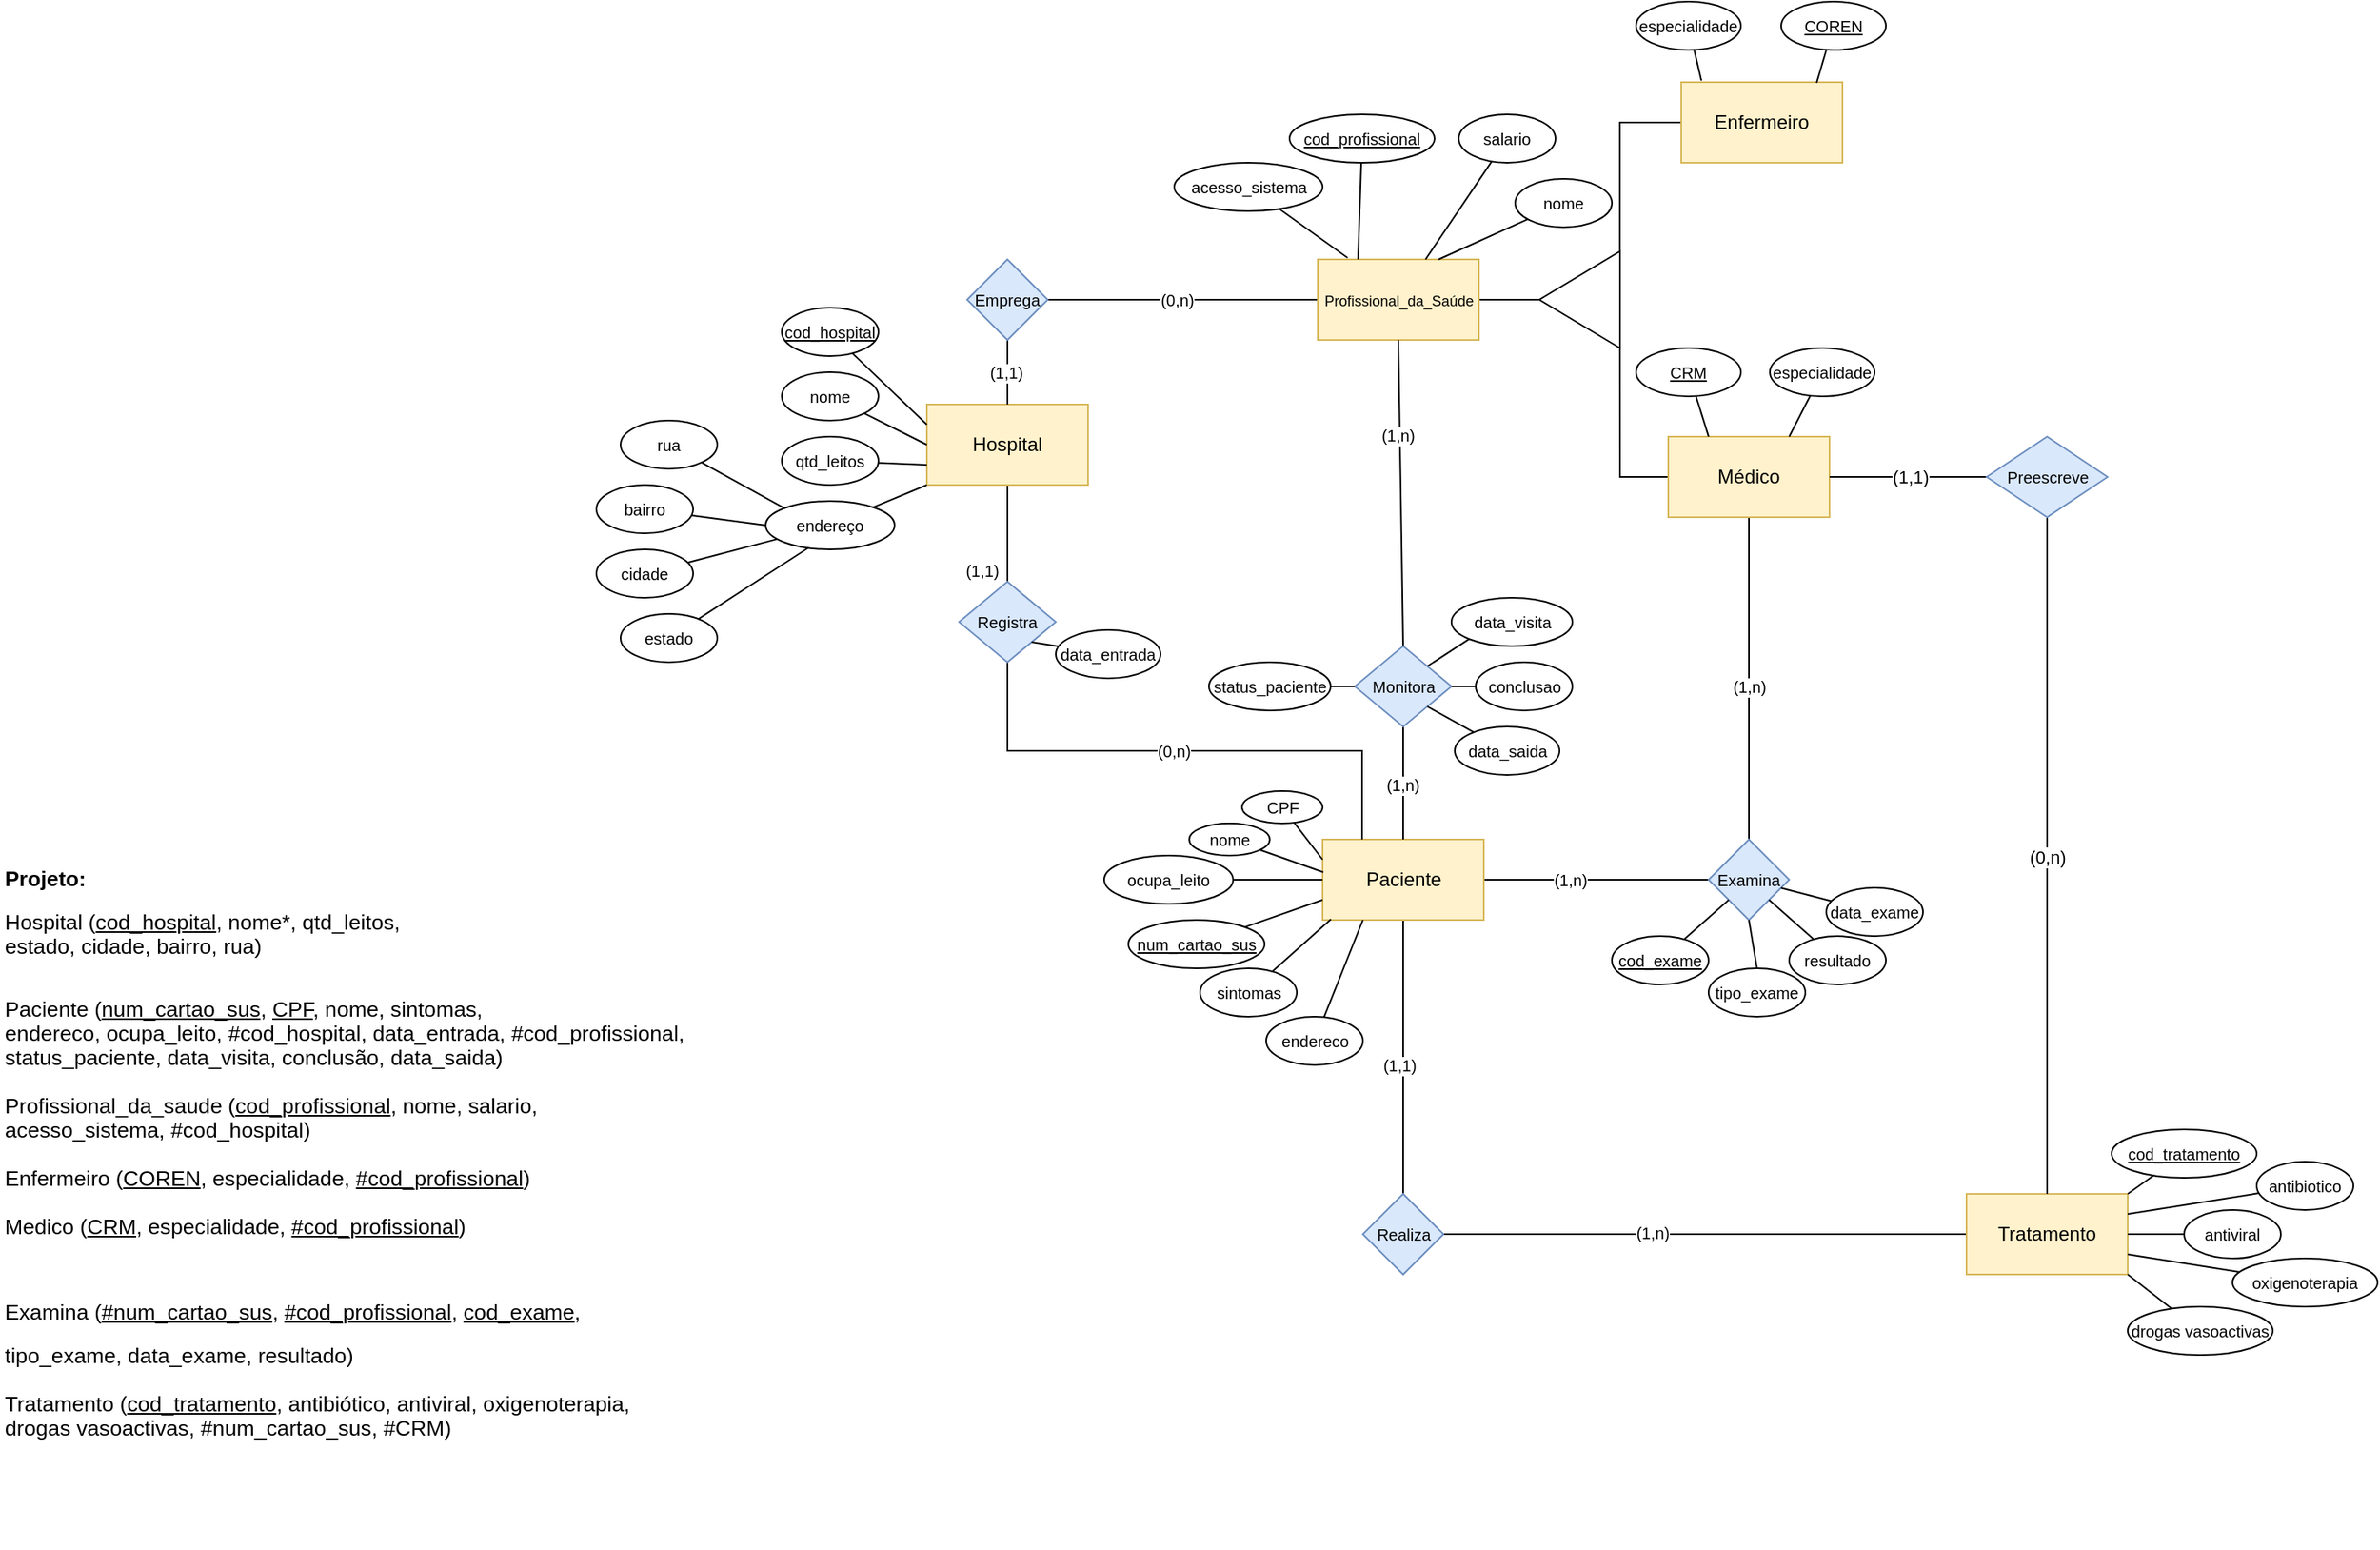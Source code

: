 <mxfile version="16.6.4" type="github">
  <diagram id="DPIqhVDyf0il2X2MRdax" name="Page-1">
    <mxGraphModel dx="2933" dy="1022" grid="1" gridSize="10" guides="1" tooltips="1" connect="1" arrows="1" fold="1" page="1" pageScale="1" pageWidth="850" pageHeight="1100" math="0" shadow="0">
      <root>
        <mxCell id="0" />
        <mxCell id="1" parent="0" />
        <mxCell id="e67eIa8he8277cA4eaDI-134" style="edgeStyle=orthogonalEdgeStyle;rounded=0;orthogonalLoop=1;jettySize=auto;html=1;entryX=0.5;entryY=0;entryDx=0;entryDy=0;fontSize=10;endArrow=none;endFill=0;" parent="1" source="e67eIa8he8277cA4eaDI-136" target="e67eIa8he8277cA4eaDI-237" edge="1">
          <mxGeometry relative="1" as="geometry">
            <Array as="points">
              <mxPoint x="675" y="315" />
            </Array>
            <mxPoint x="645" y="315" as="targetPoint" />
          </mxGeometry>
        </mxCell>
        <mxCell id="e67eIa8he8277cA4eaDI-135" value="(1,1)" style="edgeLabel;html=1;align=center;verticalAlign=middle;resizable=0;points=[];fontSize=10;" parent="e67eIa8he8277cA4eaDI-134" vertex="1" connectable="0">
          <mxGeometry x="0.768" y="1" relative="1" as="geometry">
            <mxPoint x="-17" as="offset" />
          </mxGeometry>
        </mxCell>
        <mxCell id="e67eIa8he8277cA4eaDI-136" value="Hospital" style="rounded=0;whiteSpace=wrap;html=1;fillColor=#fff2cc;strokeColor=#d6b656;" parent="1" vertex="1">
          <mxGeometry x="625" y="290" width="100" height="50" as="geometry" />
        </mxCell>
        <mxCell id="e67eIa8he8277cA4eaDI-137" style="rounded=0;orthogonalLoop=1;jettySize=auto;html=1;entryX=0;entryY=0.5;entryDx=0;entryDy=0;fontSize=10;endArrow=none;endFill=0;" parent="1" source="e67eIa8he8277cA4eaDI-138" target="e67eIa8he8277cA4eaDI-136" edge="1">
          <mxGeometry relative="1" as="geometry" />
        </mxCell>
        <mxCell id="e67eIa8he8277cA4eaDI-138" value="&lt;font style=&quot;font-size: 10px;&quot;&gt;nome&lt;/font&gt;" style="ellipse;whiteSpace=wrap;html=1;fontSize=10;" parent="1" vertex="1">
          <mxGeometry x="535" y="270" width="60" height="30" as="geometry" />
        </mxCell>
        <mxCell id="e67eIa8he8277cA4eaDI-139" style="edgeStyle=none;rounded=0;orthogonalLoop=1;jettySize=auto;html=1;entryX=0;entryY=0.25;entryDx=0;entryDy=0;fontSize=10;endArrow=none;endFill=0;" parent="1" source="e67eIa8he8277cA4eaDI-140" target="e67eIa8he8277cA4eaDI-136" edge="1">
          <mxGeometry relative="1" as="geometry" />
        </mxCell>
        <mxCell id="e67eIa8he8277cA4eaDI-140" value="&lt;u style=&quot;font-size: 10px;&quot;&gt;&lt;font style=&quot;font-size: 10px;&quot;&gt;cod_hospital&lt;/font&gt;&lt;/u&gt;" style="ellipse;whiteSpace=wrap;html=1;fontSize=10;" parent="1" vertex="1">
          <mxGeometry x="535" y="230" width="60" height="30" as="geometry" />
        </mxCell>
        <mxCell id="e67eIa8he8277cA4eaDI-151" style="edgeStyle=none;rounded=0;orthogonalLoop=1;jettySize=auto;html=1;entryX=0;entryY=0.75;entryDx=0;entryDy=0;fontSize=10;endArrow=none;endFill=0;" parent="1" source="e67eIa8he8277cA4eaDI-152" target="e67eIa8he8277cA4eaDI-136" edge="1">
          <mxGeometry relative="1" as="geometry" />
        </mxCell>
        <mxCell id="e67eIa8he8277cA4eaDI-152" value="&lt;font style=&quot;font-size: 10px;&quot;&gt;qtd_leitos&lt;/font&gt;" style="ellipse;whiteSpace=wrap;html=1;fontSize=10;" parent="1" vertex="1">
          <mxGeometry x="535" y="310" width="60" height="30" as="geometry" />
        </mxCell>
        <mxCell id="e67eIa8he8277cA4eaDI-156" style="edgeStyle=none;rounded=0;orthogonalLoop=1;jettySize=auto;html=1;entryX=0;entryY=0.5;entryDx=0;entryDy=0;fontSize=10;endArrow=none;endFill=0;exitX=1;exitY=0.5;exitDx=0;exitDy=0;" parent="1" source="e67eIa8he8277cA4eaDI-160" target="e67eIa8he8277cA4eaDI-207" edge="1">
          <mxGeometry relative="1" as="geometry">
            <mxPoint x="1015.5" y="585" as="sourcePoint" />
          </mxGeometry>
        </mxCell>
        <mxCell id="e67eIa8he8277cA4eaDI-157" value="(1,n)" style="edgeLabel;html=1;align=center;verticalAlign=middle;resizable=0;points=[];fontSize=10;" parent="e67eIa8he8277cA4eaDI-156" vertex="1" connectable="0">
          <mxGeometry x="-0.525" y="2" relative="1" as="geometry">
            <mxPoint x="20" y="2" as="offset" />
          </mxGeometry>
        </mxCell>
        <mxCell id="e67eIa8he8277cA4eaDI-158" style="edgeStyle=none;rounded=0;orthogonalLoop=1;jettySize=auto;html=1;entryX=0.5;entryY=0;entryDx=0;entryDy=0;fontSize=10;endArrow=none;endFill=0;" parent="1" source="e67eIa8he8277cA4eaDI-160" target="e67eIa8he8277cA4eaDI-216" edge="1">
          <mxGeometry relative="1" as="geometry" />
        </mxCell>
        <mxCell id="e67eIa8he8277cA4eaDI-159" value="(1,1)" style="edgeLabel;html=1;align=center;verticalAlign=middle;resizable=0;points=[];fontSize=10;" parent="e67eIa8he8277cA4eaDI-158" vertex="1" connectable="0">
          <mxGeometry x="-0.456" relative="1" as="geometry">
            <mxPoint x="-3" y="44" as="offset" />
          </mxGeometry>
        </mxCell>
        <mxCell id="e67eIa8he8277cA4eaDI-160" value="Paciente" style="rounded=0;whiteSpace=wrap;html=1;fillColor=#fff2cc;strokeColor=#d6b656;" parent="1" vertex="1">
          <mxGeometry x="870.5" y="560" width="100" height="50" as="geometry" />
        </mxCell>
        <mxCell id="e67eIa8he8277cA4eaDI-161" style="edgeStyle=none;rounded=0;orthogonalLoop=1;jettySize=auto;html=1;fontSize=10;endArrow=none;endFill=0;entryX=0;entryY=0.25;entryDx=0;entryDy=0;" parent="1" source="e67eIa8he8277cA4eaDI-162" target="e67eIa8he8277cA4eaDI-160" edge="1">
          <mxGeometry relative="1" as="geometry">
            <mxPoint x="830" y="595" as="targetPoint" />
          </mxGeometry>
        </mxCell>
        <mxCell id="e67eIa8he8277cA4eaDI-162" value="&lt;font style=&quot;font-size: 10px&quot;&gt;CPF&lt;/font&gt;" style="ellipse;whiteSpace=wrap;html=1;" parent="1" vertex="1">
          <mxGeometry x="820.5" y="530" width="50" height="20" as="geometry" />
        </mxCell>
        <mxCell id="e67eIa8he8277cA4eaDI-163" style="edgeStyle=none;rounded=0;orthogonalLoop=1;jettySize=auto;html=1;entryX=0;entryY=0.75;entryDx=0;entryDy=0;fontSize=10;endArrow=none;endFill=0;" parent="1" source="e67eIa8he8277cA4eaDI-164" target="e67eIa8he8277cA4eaDI-160" edge="1">
          <mxGeometry relative="1" as="geometry">
            <mxPoint x="875.2" y="621" as="targetPoint" />
          </mxGeometry>
        </mxCell>
        <mxCell id="e67eIa8he8277cA4eaDI-164" value="&lt;span style=&quot;font-size: 10px&quot;&gt;&lt;u&gt;num_cartao_sus&lt;/u&gt;&lt;/span&gt;" style="ellipse;whiteSpace=wrap;html=1;" parent="1" vertex="1">
          <mxGeometry x="750" y="610" width="84.5" height="30" as="geometry" />
        </mxCell>
        <mxCell id="e67eIa8he8277cA4eaDI-167" style="edgeStyle=none;rounded=0;orthogonalLoop=1;jettySize=auto;html=1;entryX=0.052;entryY=0.991;entryDx=0;entryDy=0;fontSize=10;endArrow=none;endFill=0;entryPerimeter=0;" parent="1" source="e67eIa8he8277cA4eaDI-168" target="e67eIa8he8277cA4eaDI-160" edge="1">
          <mxGeometry relative="1" as="geometry">
            <mxPoint x="875.0" y="630.0" as="targetPoint" />
          </mxGeometry>
        </mxCell>
        <mxCell id="e67eIa8he8277cA4eaDI-168" value="&lt;font style=&quot;font-size: 10px&quot;&gt;sintomas&lt;/font&gt;" style="ellipse;whiteSpace=wrap;html=1;" parent="1" vertex="1">
          <mxGeometry x="794.5" y="640" width="60" height="30" as="geometry" />
        </mxCell>
        <mxCell id="e67eIa8he8277cA4eaDI-169" value="" style="endArrow=none;html=1;rounded=0;fontSize=10;exitX=0.5;exitY=0;exitDx=0;exitDy=0;entryX=0.5;entryY=1;entryDx=0;entryDy=0;" parent="1" source="e67eIa8he8277cA4eaDI-136" target="e67eIa8he8277cA4eaDI-173" edge="1">
          <mxGeometry width="50" height="50" relative="1" as="geometry">
            <mxPoint x="635" y="320" as="sourcePoint" />
            <mxPoint x="545" y="260" as="targetPoint" />
          </mxGeometry>
        </mxCell>
        <mxCell id="e67eIa8he8277cA4eaDI-170" value="(1,1)" style="edgeLabel;html=1;align=center;verticalAlign=middle;resizable=0;points=[];fontSize=10;" parent="e67eIa8he8277cA4eaDI-169" vertex="1" connectable="0">
          <mxGeometry x="-0.407" relative="1" as="geometry">
            <mxPoint x="-1" y="-8" as="offset" />
          </mxGeometry>
        </mxCell>
        <mxCell id="e67eIa8he8277cA4eaDI-171" style="edgeStyle=none;rounded=0;orthogonalLoop=1;jettySize=auto;html=1;entryX=0;entryY=0.5;entryDx=0;entryDy=0;fontSize=10;endArrow=none;endFill=0;" parent="1" source="e67eIa8he8277cA4eaDI-173" target="e67eIa8he8277cA4eaDI-177" edge="1">
          <mxGeometry relative="1" as="geometry" />
        </mxCell>
        <mxCell id="e67eIa8he8277cA4eaDI-172" value="(0,n)" style="edgeLabel;html=1;align=center;verticalAlign=middle;resizable=0;points=[];fontSize=10;" parent="e67eIa8he8277cA4eaDI-171" vertex="1" connectable="0">
          <mxGeometry x="-0.71" y="-1" relative="1" as="geometry">
            <mxPoint x="55" y="-1" as="offset" />
          </mxGeometry>
        </mxCell>
        <mxCell id="e67eIa8he8277cA4eaDI-173" value="Emprega" style="rhombus;whiteSpace=wrap;html=1;fontSize=10;fillColor=#dae8fc;strokeColor=#6c8ebf;" parent="1" vertex="1">
          <mxGeometry x="650" y="200" width="50" height="50" as="geometry" />
        </mxCell>
        <mxCell id="e67eIa8he8277cA4eaDI-174" style="edgeStyle=none;rounded=0;orthogonalLoop=1;jettySize=auto;html=1;fontSize=10;endArrow=none;endFill=0;entryX=0.25;entryY=1;entryDx=0;entryDy=0;" parent="1" source="e67eIa8he8277cA4eaDI-175" target="e67eIa8he8277cA4eaDI-160" edge="1">
          <mxGeometry relative="1" as="geometry">
            <mxPoint x="890.0" y="630.5" as="targetPoint" />
          </mxGeometry>
        </mxCell>
        <mxCell id="e67eIa8he8277cA4eaDI-175" value="&lt;font style=&quot;font-size: 10px;&quot;&gt;endereco&lt;/font&gt;" style="ellipse;whiteSpace=wrap;html=1;fontSize=10;" parent="1" vertex="1">
          <mxGeometry x="835.5" y="670" width="60" height="30" as="geometry" />
        </mxCell>
        <mxCell id="NWJl9YIsChpOu8ITYaEX-7" style="edgeStyle=orthogonalEdgeStyle;rounded=0;orthogonalLoop=1;jettySize=auto;html=1;entryX=1;entryY=0.5;entryDx=0;entryDy=0;endArrow=none;endFill=0;" edge="1" parent="1" source="e67eIa8he8277cA4eaDI-177" target="e67eIa8he8277cA4eaDI-184">
          <mxGeometry relative="1" as="geometry" />
        </mxCell>
        <mxCell id="e67eIa8he8277cA4eaDI-177" value="&lt;font style=&quot;font-size: 9px&quot;&gt;Profissional_da_Saúde&lt;/font&gt;" style="rounded=0;whiteSpace=wrap;html=1;fillColor=#fff2cc;strokeColor=#d6b656;" parent="1" vertex="1">
          <mxGeometry x="867.5" y="200" width="100" height="50" as="geometry" />
        </mxCell>
        <mxCell id="e67eIa8he8277cA4eaDI-178" style="edgeStyle=none;rounded=0;orthogonalLoop=1;jettySize=auto;html=1;fontSize=10;endArrow=none;endFill=0;" parent="1" source="e67eIa8he8277cA4eaDI-179" target="e67eIa8he8277cA4eaDI-177" edge="1">
          <mxGeometry relative="1" as="geometry" />
        </mxCell>
        <mxCell id="e67eIa8he8277cA4eaDI-179" value="&lt;font style=&quot;font-size: 10px&quot;&gt;salario&lt;/font&gt;" style="ellipse;whiteSpace=wrap;html=1;" parent="1" vertex="1">
          <mxGeometry x="955" y="110" width="60" height="30" as="geometry" />
        </mxCell>
        <mxCell id="e67eIa8he8277cA4eaDI-180" style="edgeStyle=none;rounded=0;orthogonalLoop=1;jettySize=auto;html=1;entryX=0.25;entryY=0;entryDx=0;entryDy=0;fontSize=10;endArrow=none;endFill=0;" parent="1" source="e67eIa8he8277cA4eaDI-181" target="e67eIa8he8277cA4eaDI-177" edge="1">
          <mxGeometry relative="1" as="geometry" />
        </mxCell>
        <mxCell id="e67eIa8he8277cA4eaDI-181" value="&lt;u&gt;&lt;font style=&quot;font-size: 10px&quot;&gt;cod_profissional&lt;/font&gt;&lt;/u&gt;" style="ellipse;whiteSpace=wrap;html=1;" parent="1" vertex="1">
          <mxGeometry x="850" y="110" width="90" height="30" as="geometry" />
        </mxCell>
        <mxCell id="e67eIa8he8277cA4eaDI-182" style="edgeStyle=none;rounded=0;orthogonalLoop=1;jettySize=auto;html=1;entryX=0.75;entryY=0;entryDx=0;entryDy=0;fontSize=10;endArrow=none;endFill=0;" parent="1" source="e67eIa8he8277cA4eaDI-183" target="e67eIa8he8277cA4eaDI-177" edge="1">
          <mxGeometry relative="1" as="geometry" />
        </mxCell>
        <mxCell id="e67eIa8he8277cA4eaDI-183" value="&lt;font style=&quot;font-size: 10px&quot;&gt;nome&lt;/font&gt;" style="ellipse;whiteSpace=wrap;html=1;" parent="1" vertex="1">
          <mxGeometry x="990" y="150" width="60" height="30" as="geometry" />
        </mxCell>
        <mxCell id="e67eIa8he8277cA4eaDI-184" value="" style="triangle;whiteSpace=wrap;html=1;fontSize=10;rotation=-180;" parent="1" vertex="1">
          <mxGeometry x="1005" y="195" width="50" height="60" as="geometry" />
        </mxCell>
        <mxCell id="e67eIa8he8277cA4eaDI-186" style="edgeStyle=none;rounded=0;orthogonalLoop=1;jettySize=auto;html=1;entryX=0.5;entryY=0;entryDx=0;entryDy=0;fontSize=10;endArrow=none;endFill=0;exitX=0.5;exitY=1;exitDx=0;exitDy=0;" parent="1" source="e67eIa8he8277cA4eaDI-177" target="e67eIa8he8277cA4eaDI-197" edge="1">
          <mxGeometry relative="1" as="geometry">
            <mxPoint x="785" y="290" as="sourcePoint" />
            <Array as="points" />
          </mxGeometry>
        </mxCell>
        <mxCell id="e67eIa8he8277cA4eaDI-187" value="(1,n)" style="edgeLabel;html=1;align=center;verticalAlign=middle;resizable=0;points=[];fontSize=10;" parent="e67eIa8he8277cA4eaDI-186" vertex="1" connectable="0">
          <mxGeometry x="-0.426" y="-1" relative="1" as="geometry">
            <mxPoint x="-1" y="4" as="offset" />
          </mxGeometry>
        </mxCell>
        <mxCell id="NWJl9YIsChpOu8ITYaEX-6" style="edgeStyle=orthogonalEdgeStyle;rounded=0;orthogonalLoop=1;jettySize=auto;html=1;entryX=0.002;entryY=0.985;entryDx=0;entryDy=0;entryPerimeter=0;endArrow=none;endFill=0;" edge="1" parent="1" source="e67eIa8he8277cA4eaDI-188" target="e67eIa8he8277cA4eaDI-184">
          <mxGeometry relative="1" as="geometry" />
        </mxCell>
        <mxCell id="e67eIa8he8277cA4eaDI-188" value="Enfermeiro" style="rounded=0;whiteSpace=wrap;html=1;fillColor=#fff2cc;strokeColor=#d6b656;" parent="1" vertex="1">
          <mxGeometry x="1093" y="90" width="100" height="50" as="geometry" />
        </mxCell>
        <mxCell id="e67eIa8he8277cA4eaDI-192" style="edgeStyle=orthogonalEdgeStyle;rounded=0;orthogonalLoop=1;jettySize=auto;html=1;entryX=0.5;entryY=0;entryDx=0;entryDy=0;fontSize=10;endArrow=none;endFill=0;exitX=0.5;exitY=1;exitDx=0;exitDy=0;" parent="1" source="e67eIa8he8277cA4eaDI-194" target="e67eIa8he8277cA4eaDI-207" edge="1">
          <mxGeometry relative="1" as="geometry">
            <Array as="points">
              <mxPoint x="1135" y="560" />
            </Array>
            <mxPoint x="1070.5" y="450" as="targetPoint" />
          </mxGeometry>
        </mxCell>
        <mxCell id="e67eIa8he8277cA4eaDI-193" value="(1,n)" style="edgeLabel;html=1;align=center;verticalAlign=middle;resizable=0;points=[];fontSize=10;" parent="e67eIa8he8277cA4eaDI-192" vertex="1" connectable="0">
          <mxGeometry x="-0.596" relative="1" as="geometry">
            <mxPoint y="64" as="offset" />
          </mxGeometry>
        </mxCell>
        <mxCell id="NWJl9YIsChpOu8ITYaEX-8" style="edgeStyle=orthogonalEdgeStyle;rounded=0;orthogonalLoop=1;jettySize=auto;html=1;endArrow=none;endFill=0;entryX=0.001;entryY=0.005;entryDx=0;entryDy=0;entryPerimeter=0;" edge="1" parent="1" source="e67eIa8he8277cA4eaDI-194" target="e67eIa8he8277cA4eaDI-184">
          <mxGeometry relative="1" as="geometry">
            <mxPoint x="1055" y="260" as="targetPoint" />
          </mxGeometry>
        </mxCell>
        <mxCell id="e67eIa8he8277cA4eaDI-194" value="Médico" style="rounded=0;whiteSpace=wrap;html=1;fillColor=#fff2cc;strokeColor=#d6b656;" parent="1" vertex="1">
          <mxGeometry x="1085" y="310" width="100" height="50" as="geometry" />
        </mxCell>
        <mxCell id="e67eIa8he8277cA4eaDI-195" style="edgeStyle=none;rounded=0;orthogonalLoop=1;jettySize=auto;html=1;entryX=0.5;entryY=0;entryDx=0;entryDy=0;fontSize=10;endArrow=none;endFill=0;" parent="1" source="e67eIa8he8277cA4eaDI-197" target="e67eIa8he8277cA4eaDI-160" edge="1">
          <mxGeometry relative="1" as="geometry" />
        </mxCell>
        <mxCell id="e67eIa8he8277cA4eaDI-196" value="(1,n)" style="edgeLabel;html=1;align=center;verticalAlign=middle;resizable=0;points=[];fontSize=10;" parent="e67eIa8he8277cA4eaDI-195" vertex="1" connectable="0">
          <mxGeometry x="0.4" y="-2" relative="1" as="geometry">
            <mxPoint x="1" y="-13" as="offset" />
          </mxGeometry>
        </mxCell>
        <mxCell id="e67eIa8he8277cA4eaDI-197" value="Monitora" style="rhombus;whiteSpace=wrap;html=1;fontSize=10;fillColor=#dae8fc;strokeColor=#6c8ebf;" parent="1" vertex="1">
          <mxGeometry x="890.5" y="440" width="60" height="50" as="geometry" />
        </mxCell>
        <mxCell id="e67eIa8he8277cA4eaDI-198" style="edgeStyle=none;rounded=0;orthogonalLoop=1;jettySize=auto;html=1;entryX=0.84;entryY=0.007;entryDx=0;entryDy=0;fontSize=10;endArrow=none;endFill=0;entryPerimeter=0;" parent="1" source="e67eIa8he8277cA4eaDI-199" target="e67eIa8he8277cA4eaDI-188" edge="1">
          <mxGeometry relative="1" as="geometry">
            <mxPoint x="886.75" y="352.5" as="targetPoint" />
          </mxGeometry>
        </mxCell>
        <mxCell id="e67eIa8he8277cA4eaDI-199" value="&lt;font style=&quot;font-size: 10px;&quot;&gt;&lt;u style=&quot;font-size: 10px;&quot;&gt;COREN&lt;/u&gt;&lt;/font&gt;" style="ellipse;whiteSpace=wrap;html=1;fontSize=10;" parent="1" vertex="1">
          <mxGeometry x="1155" y="40" width="65" height="30" as="geometry" />
        </mxCell>
        <mxCell id="e67eIa8he8277cA4eaDI-200" style="edgeStyle=none;rounded=0;orthogonalLoop=1;jettySize=auto;html=1;entryX=0.125;entryY=-0.02;entryDx=0;entryDy=0;fontSize=10;endArrow=none;endFill=0;entryPerimeter=0;" parent="1" source="e67eIa8he8277cA4eaDI-201" target="e67eIa8he8277cA4eaDI-188" edge="1">
          <mxGeometry relative="1" as="geometry">
            <mxPoint x="886.75" y="365" as="targetPoint" />
          </mxGeometry>
        </mxCell>
        <mxCell id="e67eIa8he8277cA4eaDI-201" value="&lt;span style=&quot;font-size: 10px;&quot;&gt;especialidade&lt;/span&gt;" style="ellipse;whiteSpace=wrap;html=1;fontSize=10;" parent="1" vertex="1">
          <mxGeometry x="1065" y="40" width="65" height="30" as="geometry" />
        </mxCell>
        <mxCell id="e67eIa8he8277cA4eaDI-202" style="edgeStyle=none;rounded=0;orthogonalLoop=1;jettySize=auto;html=1;entryX=0.25;entryY=0;entryDx=0;entryDy=0;fontSize=10;endArrow=none;endFill=0;" parent="1" source="e67eIa8he8277cA4eaDI-203" target="e67eIa8he8277cA4eaDI-194" edge="1">
          <mxGeometry relative="1" as="geometry" />
        </mxCell>
        <mxCell id="e67eIa8he8277cA4eaDI-203" value="&lt;font style=&quot;font-size: 10px&quot;&gt;&lt;u&gt;CRM&lt;/u&gt;&lt;/font&gt;" style="ellipse;whiteSpace=wrap;html=1;" parent="1" vertex="1">
          <mxGeometry x="1065" y="255" width="65" height="30" as="geometry" />
        </mxCell>
        <mxCell id="e67eIa8he8277cA4eaDI-204" style="edgeStyle=none;rounded=0;orthogonalLoop=1;jettySize=auto;html=1;entryX=0.75;entryY=0;entryDx=0;entryDy=0;fontSize=10;endArrow=none;endFill=0;" parent="1" source="e67eIa8he8277cA4eaDI-205" target="e67eIa8he8277cA4eaDI-194" edge="1">
          <mxGeometry relative="1" as="geometry" />
        </mxCell>
        <mxCell id="e67eIa8he8277cA4eaDI-205" value="&lt;span style=&quot;font-size: 10px&quot;&gt;especialidade&lt;/span&gt;" style="ellipse;whiteSpace=wrap;html=1;" parent="1" vertex="1">
          <mxGeometry x="1148" y="255" width="65" height="30" as="geometry" />
        </mxCell>
        <mxCell id="e67eIa8he8277cA4eaDI-207" value="&lt;font style=&quot;font-size: 10px&quot;&gt;Examina&lt;/font&gt;" style="rhombus;whiteSpace=wrap;html=1;fontSize=10;fillColor=#dae8fc;strokeColor=#6c8ebf;" parent="1" vertex="1">
          <mxGeometry x="1110" y="560" width="50" height="50" as="geometry" />
        </mxCell>
        <mxCell id="e67eIa8he8277cA4eaDI-208" style="edgeStyle=none;rounded=0;orthogonalLoop=1;jettySize=auto;html=1;entryX=0.5;entryY=1;entryDx=0;entryDy=0;fontSize=10;endArrow=none;endFill=0;exitX=0.5;exitY=0;exitDx=0;exitDy=0;" parent="1" source="e67eIa8he8277cA4eaDI-209" target="e67eIa8he8277cA4eaDI-207" edge="1">
          <mxGeometry relative="1" as="geometry">
            <mxPoint x="1238" y="650" as="sourcePoint" />
            <mxPoint x="1238" y="610" as="targetPoint" />
          </mxGeometry>
        </mxCell>
        <mxCell id="e67eIa8he8277cA4eaDI-209" value="&lt;font style=&quot;font-size: 10px&quot;&gt;tipo_exame&lt;/font&gt;" style="ellipse;whiteSpace=wrap;html=1;" parent="1" vertex="1">
          <mxGeometry x="1110" y="640" width="60" height="30" as="geometry" />
        </mxCell>
        <mxCell id="e67eIa8he8277cA4eaDI-210" style="edgeStyle=none;rounded=0;orthogonalLoop=1;jettySize=auto;html=1;entryX=0;entryY=1;entryDx=0;entryDy=0;fontSize=10;endArrow=none;endFill=0;" parent="1" source="e67eIa8he8277cA4eaDI-211" target="e67eIa8he8277cA4eaDI-207" edge="1">
          <mxGeometry relative="1" as="geometry">
            <mxPoint x="1213" y="610" as="targetPoint" />
          </mxGeometry>
        </mxCell>
        <mxCell id="e67eIa8he8277cA4eaDI-211" value="&lt;u&gt;&lt;font style=&quot;font-size: 10px&quot;&gt;cod_exame&lt;/font&gt;&lt;/u&gt;" style="ellipse;whiteSpace=wrap;html=1;" parent="1" vertex="1">
          <mxGeometry x="1050" y="620" width="60" height="30" as="geometry" />
        </mxCell>
        <mxCell id="e67eIa8he8277cA4eaDI-212" style="edgeStyle=none;rounded=0;orthogonalLoop=1;jettySize=auto;html=1;entryX=1;entryY=1;entryDx=0;entryDy=0;fontSize=10;endArrow=none;endFill=0;" parent="1" source="e67eIa8he8277cA4eaDI-213" target="e67eIa8he8277cA4eaDI-207" edge="1">
          <mxGeometry relative="1" as="geometry">
            <mxPoint x="1238" y="610" as="targetPoint" />
          </mxGeometry>
        </mxCell>
        <mxCell id="e67eIa8he8277cA4eaDI-213" value="&lt;font style=&quot;font-size: 10px&quot;&gt;resultado&lt;/font&gt;" style="ellipse;whiteSpace=wrap;html=1;" parent="1" vertex="1">
          <mxGeometry x="1160" y="620" width="60" height="30" as="geometry" />
        </mxCell>
        <mxCell id="e67eIa8he8277cA4eaDI-214" style="edgeStyle=none;rounded=0;orthogonalLoop=1;jettySize=auto;html=1;entryX=0;entryY=0.5;entryDx=0;entryDy=0;fontSize=10;endArrow=none;endFill=0;" parent="1" source="e67eIa8he8277cA4eaDI-216" target="e67eIa8he8277cA4eaDI-217" edge="1">
          <mxGeometry relative="1" as="geometry" />
        </mxCell>
        <mxCell id="e67eIa8he8277cA4eaDI-215" value="(1,n)" style="edgeLabel;html=1;align=center;verticalAlign=middle;resizable=0;points=[];fontSize=10;" parent="e67eIa8he8277cA4eaDI-214" vertex="1" connectable="0">
          <mxGeometry x="-0.534" y="1" relative="1" as="geometry">
            <mxPoint x="54" as="offset" />
          </mxGeometry>
        </mxCell>
        <mxCell id="e67eIa8he8277cA4eaDI-216" value="Realiza" style="rhombus;whiteSpace=wrap;html=1;fontSize=10;fillColor=#dae8fc;strokeColor=#6c8ebf;" parent="1" vertex="1">
          <mxGeometry x="895.5" y="780" width="50" height="50" as="geometry" />
        </mxCell>
        <mxCell id="e67eIa8he8277cA4eaDI-217" value="Tratamento" style="rounded=0;whiteSpace=wrap;html=1;fillColor=#fff2cc;strokeColor=#d6b656;" parent="1" vertex="1">
          <mxGeometry x="1270" y="780" width="100" height="50" as="geometry" />
        </mxCell>
        <mxCell id="e67eIa8he8277cA4eaDI-218" style="edgeStyle=none;rounded=0;orthogonalLoop=1;jettySize=auto;html=1;entryX=1;entryY=0.25;entryDx=0;entryDy=0;fontSize=10;endArrow=none;endFill=0;" parent="1" source="e67eIa8he8277cA4eaDI-219" target="e67eIa8he8277cA4eaDI-217" edge="1">
          <mxGeometry relative="1" as="geometry" />
        </mxCell>
        <mxCell id="e67eIa8he8277cA4eaDI-219" value="&lt;font style=&quot;font-size: 10px&quot;&gt;antibiotico&lt;/font&gt;" style="ellipse;whiteSpace=wrap;html=1;" parent="1" vertex="1">
          <mxGeometry x="1450" y="760" width="60" height="30" as="geometry" />
        </mxCell>
        <mxCell id="e67eIa8he8277cA4eaDI-220" style="edgeStyle=none;rounded=0;orthogonalLoop=1;jettySize=auto;html=1;entryX=1;entryY=0;entryDx=0;entryDy=0;fontSize=10;endArrow=none;endFill=0;" parent="1" source="e67eIa8he8277cA4eaDI-221" target="e67eIa8he8277cA4eaDI-217" edge="1">
          <mxGeometry relative="1" as="geometry" />
        </mxCell>
        <mxCell id="e67eIa8he8277cA4eaDI-221" value="&lt;u&gt;&lt;font style=&quot;font-size: 10px&quot;&gt;cod_tratamento&lt;/font&gt;&lt;/u&gt;" style="ellipse;whiteSpace=wrap;html=1;" parent="1" vertex="1">
          <mxGeometry x="1360" y="740" width="90" height="30" as="geometry" />
        </mxCell>
        <mxCell id="e67eIa8he8277cA4eaDI-222" style="edgeStyle=none;rounded=0;orthogonalLoop=1;jettySize=auto;html=1;entryX=1;entryY=0.5;entryDx=0;entryDy=0;fontSize=10;endArrow=none;endFill=0;" parent="1" source="e67eIa8he8277cA4eaDI-223" target="e67eIa8he8277cA4eaDI-217" edge="1">
          <mxGeometry relative="1" as="geometry" />
        </mxCell>
        <mxCell id="e67eIa8he8277cA4eaDI-223" value="&lt;font style=&quot;font-size: 10px&quot;&gt;antiviral&lt;/font&gt;" style="ellipse;whiteSpace=wrap;html=1;" parent="1" vertex="1">
          <mxGeometry x="1405" y="790" width="60" height="30" as="geometry" />
        </mxCell>
        <mxCell id="e67eIa8he8277cA4eaDI-224" style="edgeStyle=none;rounded=0;orthogonalLoop=1;jettySize=auto;html=1;entryX=1;entryY=1;entryDx=0;entryDy=0;fontSize=10;endArrow=none;endFill=0;" parent="1" source="e67eIa8he8277cA4eaDI-225" target="e67eIa8he8277cA4eaDI-217" edge="1">
          <mxGeometry relative="1" as="geometry" />
        </mxCell>
        <mxCell id="e67eIa8he8277cA4eaDI-225" value="&lt;font style=&quot;font-size: 10px&quot;&gt;drogas vasoactivas&lt;/font&gt;" style="ellipse;whiteSpace=wrap;html=1;" parent="1" vertex="1">
          <mxGeometry x="1370" y="850" width="90" height="30" as="geometry" />
        </mxCell>
        <mxCell id="e67eIa8he8277cA4eaDI-226" style="edgeStyle=none;rounded=0;orthogonalLoop=1;jettySize=auto;html=1;entryX=1;entryY=0.75;entryDx=0;entryDy=0;fontSize=10;endArrow=none;endFill=0;" parent="1" source="e67eIa8he8277cA4eaDI-227" target="e67eIa8he8277cA4eaDI-217" edge="1">
          <mxGeometry relative="1" as="geometry" />
        </mxCell>
        <mxCell id="e67eIa8he8277cA4eaDI-227" value="&lt;font style=&quot;font-size: 10px&quot;&gt;oxigenoterapia&lt;/font&gt;" style="ellipse;whiteSpace=wrap;html=1;" parent="1" vertex="1">
          <mxGeometry x="1435" y="820" width="90" height="30" as="geometry" />
        </mxCell>
        <mxCell id="e67eIa8he8277cA4eaDI-228" style="rounded=0;orthogonalLoop=1;jettySize=auto;html=1;fontSize=10;endArrow=none;endFill=0;" parent="1" source="e67eIa8he8277cA4eaDI-229" target="e67eIa8he8277cA4eaDI-207" edge="1">
          <mxGeometry relative="1" as="geometry">
            <mxPoint x="1263" y="610" as="targetPoint" />
          </mxGeometry>
        </mxCell>
        <mxCell id="e67eIa8he8277cA4eaDI-229" value="&lt;font style=&quot;font-size: 10px&quot;&gt;data_exame&lt;/font&gt;" style="ellipse;whiteSpace=wrap;html=1;" parent="1" vertex="1">
          <mxGeometry x="1183" y="590" width="60" height="30" as="geometry" />
        </mxCell>
        <mxCell id="e67eIa8he8277cA4eaDI-236" style="edgeStyle=orthogonalEdgeStyle;rounded=0;orthogonalLoop=1;jettySize=auto;html=1;entryX=0.25;entryY=0;entryDx=0;entryDy=0;fontSize=10;endArrow=none;endFill=0;exitX=0.5;exitY=1;exitDx=0;exitDy=0;" parent="1" source="e67eIa8he8277cA4eaDI-237" target="e67eIa8he8277cA4eaDI-160" edge="1">
          <mxGeometry relative="1" as="geometry">
            <Array as="points">
              <mxPoint x="675" y="505" />
              <mxPoint x="895" y="505" />
              <mxPoint x="895" y="560" />
            </Array>
          </mxGeometry>
        </mxCell>
        <mxCell id="e67eIa8he8277cA4eaDI-237" value="Registra" style="rhombus;whiteSpace=wrap;html=1;fontSize=10;fillColor=#dae8fc;strokeColor=#6c8ebf;" parent="1" vertex="1">
          <mxGeometry x="645" y="400" width="60" height="50" as="geometry" />
        </mxCell>
        <mxCell id="NWJl9YIsChpOu8ITYaEX-14" style="rounded=0;orthogonalLoop=1;jettySize=auto;html=1;entryX=1;entryY=1;entryDx=0;entryDy=0;endArrow=none;endFill=0;" edge="1" parent="1" source="e67eIa8he8277cA4eaDI-241" target="e67eIa8he8277cA4eaDI-237">
          <mxGeometry relative="1" as="geometry" />
        </mxCell>
        <mxCell id="e67eIa8he8277cA4eaDI-241" value="&lt;span style=&quot;font-size: 10px&quot;&gt;data_entrada&lt;/span&gt;" style="ellipse;whiteSpace=wrap;html=1;fontSize=10;" parent="1" vertex="1">
          <mxGeometry x="705" y="430" width="65" height="30" as="geometry" />
        </mxCell>
        <mxCell id="e67eIa8he8277cA4eaDI-242" style="edgeStyle=none;rounded=0;orthogonalLoop=1;jettySize=auto;html=1;fontSize=10;endArrow=none;endFill=0;" parent="1" source="e67eIa8he8277cA4eaDI-243" target="e67eIa8he8277cA4eaDI-197" edge="1">
          <mxGeometry relative="1" as="geometry" />
        </mxCell>
        <mxCell id="e67eIa8he8277cA4eaDI-243" value="&lt;span style=&quot;font-size: 10px&quot;&gt;status_paciente&lt;/span&gt;" style="ellipse;whiteSpace=wrap;html=1;fontSize=10;" parent="1" vertex="1">
          <mxGeometry x="800" y="450" width="75.5" height="30" as="geometry" />
        </mxCell>
        <mxCell id="e67eIa8he8277cA4eaDI-244" style="edgeStyle=none;rounded=0;orthogonalLoop=1;jettySize=auto;html=1;fontSize=10;endArrow=none;endFill=0;entryX=1;entryY=0;entryDx=0;entryDy=0;exitX=0;exitY=1;exitDx=0;exitDy=0;" parent="1" source="e67eIa8he8277cA4eaDI-261" target="e67eIa8he8277cA4eaDI-197" edge="1">
          <mxGeometry relative="1" as="geometry">
            <mxPoint x="955" y="465" as="targetPoint" />
            <mxPoint x="990.0" y="465" as="sourcePoint" />
          </mxGeometry>
        </mxCell>
        <mxCell id="e67eIa8he8277cA4eaDI-245" style="edgeStyle=none;rounded=0;orthogonalLoop=1;jettySize=auto;html=1;entryX=1;entryY=0.5;entryDx=0;entryDy=0;fontSize=10;endArrow=none;endFill=0;" parent="1" source="e67eIa8he8277cA4eaDI-246" target="e67eIa8he8277cA4eaDI-197" edge="1">
          <mxGeometry relative="1" as="geometry">
            <mxPoint x="945.5" y="477.5" as="targetPoint" />
          </mxGeometry>
        </mxCell>
        <mxCell id="e67eIa8he8277cA4eaDI-246" value="&lt;span style=&quot;font-size: 10px&quot;&gt;conclusao&lt;/span&gt;" style="ellipse;whiteSpace=wrap;html=1;" parent="1" vertex="1">
          <mxGeometry x="965.5" y="450" width="60" height="30" as="geometry" />
        </mxCell>
        <mxCell id="e67eIa8he8277cA4eaDI-247" style="edgeStyle=none;rounded=0;orthogonalLoop=1;jettySize=auto;html=1;entryX=0.185;entryY=-0.02;entryDx=0;entryDy=0;fontSize=10;endArrow=none;endFill=0;entryPerimeter=0;" parent="1" source="e67eIa8he8277cA4eaDI-248" target="e67eIa8he8277cA4eaDI-177" edge="1">
          <mxGeometry relative="1" as="geometry" />
        </mxCell>
        <mxCell id="e67eIa8he8277cA4eaDI-248" value="&lt;span style=&quot;font-size: 10px&quot;&gt;acesso_sistema&lt;/span&gt;" style="ellipse;whiteSpace=wrap;html=1;" parent="1" vertex="1">
          <mxGeometry x="778.5" y="140" width="92" height="30" as="geometry" />
        </mxCell>
        <mxCell id="e67eIa8he8277cA4eaDI-249" style="edgeStyle=none;rounded=0;orthogonalLoop=1;jettySize=auto;html=1;exitX=0.5;exitY=0;exitDx=0;exitDy=0;entryX=0.417;entryY=0.011;entryDx=0;entryDy=0;entryPerimeter=0;fontSize=10;endArrow=none;endFill=0;" parent="1" edge="1">
          <mxGeometry relative="1" as="geometry">
            <mxPoint x="1023" y="430" as="sourcePoint" />
            <mxPoint x="1016.775" y="430.33" as="targetPoint" />
          </mxGeometry>
        </mxCell>
        <mxCell id="e67eIa8he8277cA4eaDI-250" style="edgeStyle=orthogonalEdgeStyle;rounded=0;orthogonalLoop=1;jettySize=auto;html=1;entryX=0.5;entryY=0;entryDx=0;entryDy=0;fontSize=10;endArrow=none;endFill=0;startArrow=none;" parent="1" target="e67eIa8he8277cA4eaDI-217" edge="1" source="e67eIa8he8277cA4eaDI-263">
          <mxGeometry relative="1" as="geometry">
            <Array as="points" />
            <mxPoint x="1420.5" y="85.0" as="sourcePoint" />
          </mxGeometry>
        </mxCell>
        <mxCell id="NWJl9YIsChpOu8ITYaEX-11" value="(0,n)" style="edgeLabel;html=1;align=center;verticalAlign=middle;resizable=0;points=[];" vertex="1" connectable="0" parent="e67eIa8he8277cA4eaDI-250">
          <mxGeometry x="-0.75" relative="1" as="geometry">
            <mxPoint y="158" as="offset" />
          </mxGeometry>
        </mxCell>
        <mxCell id="e67eIa8he8277cA4eaDI-252" style="rounded=0;orthogonalLoop=1;jettySize=auto;html=1;entryX=0.005;entryY=0.407;entryDx=0;entryDy=0;endArrow=none;endFill=0;entryPerimeter=0;" parent="1" source="e67eIa8he8277cA4eaDI-253" target="e67eIa8he8277cA4eaDI-160" edge="1">
          <mxGeometry relative="1" as="geometry" />
        </mxCell>
        <mxCell id="e67eIa8he8277cA4eaDI-253" value="&lt;font style=&quot;font-size: 10px&quot;&gt;nome&lt;/font&gt;" style="ellipse;whiteSpace=wrap;html=1;" parent="1" vertex="1">
          <mxGeometry x="787.75" y="550" width="50" height="20" as="geometry" />
        </mxCell>
        <mxCell id="e67eIa8he8277cA4eaDI-259" value="(0,n)" style="edgeLabel;html=1;align=center;verticalAlign=middle;resizable=0;points=[];fontSize=10;" parent="1" vertex="1" connectable="0">
          <mxGeometry x="837.75" y="529" as="geometry">
            <mxPoint x="-60" y="-24" as="offset" />
          </mxGeometry>
        </mxCell>
        <mxCell id="e67eIa8he8277cA4eaDI-261" value="&lt;font style=&quot;font-size: 10px&quot;&gt;data_visita&lt;/font&gt;" style="ellipse;whiteSpace=wrap;html=1;" parent="1" vertex="1">
          <mxGeometry x="950.5" y="410" width="75" height="30" as="geometry" />
        </mxCell>
        <mxCell id="NWJl9YIsChpOu8ITYaEX-17" style="edgeStyle=none;rounded=0;orthogonalLoop=1;jettySize=auto;html=1;fontSize=10;endArrow=none;endFill=0;" edge="1" parent="1" source="e67eIa8he8277cA4eaDI-262">
          <mxGeometry relative="1" as="geometry">
            <mxPoint x="625" y="340" as="targetPoint" />
          </mxGeometry>
        </mxCell>
        <mxCell id="e67eIa8he8277cA4eaDI-262" value="&lt;font style=&quot;font-size: 10px&quot;&gt;endereço&lt;/font&gt;" style="ellipse;whiteSpace=wrap;html=1;fontSize=10;" parent="1" vertex="1">
          <mxGeometry x="525" y="350" width="80" height="30" as="geometry" />
        </mxCell>
        <mxCell id="e67eIa8he8277cA4eaDI-264" value="&lt;p class=&quot;MsoNormal&quot; style=&quot;margin-bottom: 0in ; line-height: 13.5pt&quot;&gt;&lt;b&gt;&lt;span lang=&quot;PT-BR&quot; style=&quot;font-size: 10pt ; font-family: &amp;#34;arial&amp;#34; , sans-serif&quot;&gt;Projeto:&lt;/span&gt;&lt;/b&gt;&lt;span lang=&quot;PT-BR&quot; style=&quot;font-size: 7pt ; font-family: &amp;#34;helvetica&amp;#34; , sans-serif&quot;&gt;&lt;/span&gt;&lt;/p&gt;&lt;p class=&quot;MsoNormal&quot; style=&quot;margin-bottom: 0in ; line-height: normal&quot;&gt;&lt;span lang=&quot;PT-BR&quot; style=&quot;font-size: 10pt ; font-family: &amp;#34;arial&amp;#34; , sans-serif&quot;&gt;Hospital&amp;nbsp;(&lt;u&gt;cod_hospital&lt;/u&gt;, nome*, qtd_leitos,&lt;br&gt;estado, cidade, bairro, rua)&lt;/span&gt;&lt;/p&gt;&lt;p class=&quot;MsoNormal&quot; style=&quot;margin-bottom: 0in ; line-height: normal&quot;&gt;&lt;span lang=&quot;PT-BR&quot; style=&quot;font-size: 10pt ; font-family: &amp;#34;arial&amp;#34; , sans-serif&quot;&gt;&lt;br&gt;Paciente&amp;nbsp;(&lt;u&gt;num_cartao_sus&lt;/u&gt;,&amp;nbsp;&lt;u&gt;CPF&lt;/u&gt;, nome, sintomas,&lt;br&gt;endereco, ocupa_leito, #cod_hospital, data_entrada, #cod_profissional,&lt;br&gt;status_paciente, data_visita, conclusão, data_saida)&lt;br&gt;&lt;br&gt;Profissional_da_saude&amp;nbsp;(&lt;u&gt;cod_profissional&lt;/u&gt;, nome, salario,&lt;br&gt;acesso_sistema, #cod_hospital)&lt;br&gt;&lt;br&gt;Enfermeiro&amp;nbsp;(&lt;u&gt;COREN&lt;/u&gt;, especialidade,&amp;nbsp;&lt;u&gt;#cod_profissional&lt;/u&gt;)&lt;br&gt;&lt;br&gt;Medico&amp;nbsp;(&lt;u&gt;CRM&lt;/u&gt;, especialidade,&amp;nbsp;&lt;u&gt;#cod_profissional&lt;/u&gt;)&lt;/span&gt;&lt;/p&gt;&lt;p class=&quot;MsoNormal&quot; style=&quot;margin-bottom: 0in ; line-height: 200%&quot;&gt;&lt;span style=&quot;font-family: &amp;#34;arial&amp;#34; , sans-serif ; font-size: 10pt&quot;&gt;&lt;br&gt;&lt;/span&gt;&lt;/p&gt;&lt;p class=&quot;MsoNormal&quot; style=&quot;margin-bottom: 0in ; line-height: 200%&quot;&gt;&lt;span style=&quot;font-family: &amp;#34;arial&amp;#34; , sans-serif ; font-size: 10pt&quot;&gt;Examina&amp;nbsp;&lt;/span&gt;&lt;span style=&quot;font-family: &amp;#34;arial&amp;#34; , sans-serif ; font-size: 10pt&quot;&gt;(&lt;/span&gt;&lt;u style=&quot;font-family: &amp;#34;arial&amp;#34; , sans-serif ; font-size: 10pt&quot;&gt;#num_cartao_sus&lt;/u&gt;&lt;span style=&quot;font-family: &amp;#34;arial&amp;#34; , sans-serif ; font-size: 10pt&quot;&gt;, &lt;/span&gt;&lt;u style=&quot;font-family: &amp;#34;arial&amp;#34; , sans-serif ; font-size: 10pt&quot;&gt;#cod_profissional&lt;/u&gt;&lt;span style=&quot;font-family: &amp;#34;arial&amp;#34; , sans-serif ; font-size: 10pt&quot;&gt;, &lt;/span&gt;&lt;u style=&quot;font-family: &amp;#34;arial&amp;#34; , sans-serif ; font-size: 10pt&quot;&gt;cod_exame&lt;/u&gt;&lt;span style=&quot;font-family: &amp;#34;arial&amp;#34; , sans-serif ; font-size: 10pt&quot;&gt;,&lt;/span&gt;&lt;br&gt;&lt;/p&gt;&lt;p class=&quot;MsoNormal&quot; style=&quot;margin-bottom: 0in ; line-height: normal&quot;&gt;&lt;span lang=&quot;PT-BR&quot; style=&quot;font-size: 10pt ; font-family: &amp;#34;arial&amp;#34; , sans-serif&quot;&gt;tipo_exame, data_exame, resultado) &lt;br&gt;&lt;br&gt;Tratamento&amp;nbsp;(&lt;u&gt;cod_tratamento&lt;/u&gt;, antibiótico, antiviral, oxigenoterapia,&lt;br&gt;drogas vasoactivas, #num_cartao_sus, #CRM)&lt;br&gt;&lt;br&gt;&lt;br&gt;&lt;br&gt;&lt;/span&gt;&lt;span lang=&quot;PT-BR&quot; style=&quot;font-size: 12.0pt ; font-family: &amp;#34;times new roman&amp;#34; , serif&quot;&gt;&lt;/span&gt;&lt;/p&gt;" style="text;whiteSpace=wrap;html=1;fontSize=9;" parent="1" vertex="1">
          <mxGeometry x="50.5" y="560" width="429.5" height="440" as="geometry" />
        </mxCell>
        <mxCell id="NWJl9YIsChpOu8ITYaEX-3" style="edgeStyle=orthogonalEdgeStyle;rounded=0;orthogonalLoop=1;jettySize=auto;html=1;exitX=0.5;exitY=1;exitDx=0;exitDy=0;" edge="1" parent="1" source="e67eIa8he8277cA4eaDI-248" target="e67eIa8he8277cA4eaDI-248">
          <mxGeometry relative="1" as="geometry" />
        </mxCell>
        <mxCell id="NWJl9YIsChpOu8ITYaEX-12" style="edgeStyle=orthogonalEdgeStyle;rounded=0;orthogonalLoop=1;jettySize=auto;html=1;entryX=1;entryY=0.5;entryDx=0;entryDy=0;endArrow=none;endFill=0;" edge="1" parent="1" source="e67eIa8he8277cA4eaDI-263" target="e67eIa8he8277cA4eaDI-194">
          <mxGeometry relative="1" as="geometry" />
        </mxCell>
        <mxCell id="NWJl9YIsChpOu8ITYaEX-13" value="(1,1)" style="edgeLabel;html=1;align=center;verticalAlign=middle;resizable=0;points=[];" vertex="1" connectable="0" parent="NWJl9YIsChpOu8ITYaEX-12">
          <mxGeometry x="0.241" y="-2" relative="1" as="geometry">
            <mxPoint x="13" y="2" as="offset" />
          </mxGeometry>
        </mxCell>
        <mxCell id="e67eIa8he8277cA4eaDI-263" value="Preescreve" style="rhombus;whiteSpace=wrap;html=1;fontSize=10;fillColor=#dae8fc;strokeColor=#6c8ebf;" parent="1" vertex="1">
          <mxGeometry x="1282.5" y="310" width="75" height="50" as="geometry" />
        </mxCell>
        <mxCell id="NWJl9YIsChpOu8ITYaEX-23" style="edgeStyle=none;rounded=0;orthogonalLoop=1;jettySize=auto;html=1;entryX=0;entryY=0.5;entryDx=0;entryDy=0;fontSize=10;endArrow=none;endFill=0;" edge="1" parent="1" source="NWJl9YIsChpOu8ITYaEX-20" target="e67eIa8he8277cA4eaDI-262">
          <mxGeometry relative="1" as="geometry" />
        </mxCell>
        <mxCell id="NWJl9YIsChpOu8ITYaEX-20" value="&lt;font style=&quot;font-size: 10px&quot;&gt;bairro&lt;/font&gt;" style="ellipse;whiteSpace=wrap;html=1;fontSize=10;" vertex="1" parent="1">
          <mxGeometry x="420" y="340" width="60" height="30" as="geometry" />
        </mxCell>
        <mxCell id="NWJl9YIsChpOu8ITYaEX-25" style="edgeStyle=none;rounded=0;orthogonalLoop=1;jettySize=auto;html=1;entryX=0;entryY=0;entryDx=0;entryDy=0;fontSize=10;endArrow=none;endFill=0;" edge="1" parent="1" source="NWJl9YIsChpOu8ITYaEX-21" target="e67eIa8he8277cA4eaDI-262">
          <mxGeometry relative="1" as="geometry" />
        </mxCell>
        <mxCell id="NWJl9YIsChpOu8ITYaEX-21" value="&lt;span style=&quot;font-size: 10px&quot;&gt;&lt;font style=&quot;font-size: 10px&quot;&gt;rua&lt;/font&gt;&lt;/span&gt;" style="ellipse;whiteSpace=wrap;html=1;fontSize=10;" vertex="1" parent="1">
          <mxGeometry x="435" y="300" width="60" height="30" as="geometry" />
        </mxCell>
        <mxCell id="NWJl9YIsChpOu8ITYaEX-24" style="edgeStyle=none;rounded=0;orthogonalLoop=1;jettySize=auto;html=1;fontSize=10;endArrow=none;endFill=0;" edge="1" parent="1" source="NWJl9YIsChpOu8ITYaEX-22" target="e67eIa8he8277cA4eaDI-262">
          <mxGeometry relative="1" as="geometry" />
        </mxCell>
        <mxCell id="NWJl9YIsChpOu8ITYaEX-22" value="&lt;font style=&quot;font-size: 10px&quot;&gt;cidade&lt;/font&gt;" style="ellipse;whiteSpace=wrap;html=1;fontSize=10;" vertex="1" parent="1">
          <mxGeometry x="420" y="380" width="60" height="30" as="geometry" />
        </mxCell>
        <mxCell id="NWJl9YIsChpOu8ITYaEX-27" style="edgeStyle=none;rounded=0;orthogonalLoop=1;jettySize=auto;html=1;entryX=0.334;entryY=0.962;entryDx=0;entryDy=0;entryPerimeter=0;fontSize=10;endArrow=none;endFill=0;" edge="1" parent="1" source="NWJl9YIsChpOu8ITYaEX-26" target="e67eIa8he8277cA4eaDI-262">
          <mxGeometry relative="1" as="geometry" />
        </mxCell>
        <mxCell id="NWJl9YIsChpOu8ITYaEX-26" value="&lt;font style=&quot;font-size: 10px&quot;&gt;estado&lt;/font&gt;" style="ellipse;whiteSpace=wrap;html=1;fontSize=10;" vertex="1" parent="1">
          <mxGeometry x="435" y="420" width="60" height="30" as="geometry" />
        </mxCell>
        <mxCell id="NWJl9YIsChpOu8ITYaEX-29" value="" style="edgeStyle=none;rounded=0;orthogonalLoop=1;jettySize=auto;html=1;fontSize=10;endArrow=none;endFill=0;entryX=0;entryY=0.5;entryDx=0;entryDy=0;" edge="1" parent="1" source="NWJl9YIsChpOu8ITYaEX-28" target="e67eIa8he8277cA4eaDI-160">
          <mxGeometry relative="1" as="geometry">
            <mxPoint x="845" y="600" as="targetPoint" />
          </mxGeometry>
        </mxCell>
        <mxCell id="NWJl9YIsChpOu8ITYaEX-28" value="&lt;font style=&quot;font-size: 10px&quot;&gt;ocupa_leito&lt;/font&gt;" style="ellipse;whiteSpace=wrap;html=1;" vertex="1" parent="1">
          <mxGeometry x="735" y="570" width="80" height="30" as="geometry" />
        </mxCell>
        <mxCell id="NWJl9YIsChpOu8ITYaEX-31" style="edgeStyle=none;rounded=0;orthogonalLoop=1;jettySize=auto;html=1;entryX=1;entryY=1;entryDx=0;entryDy=0;fontSize=10;endArrow=none;endFill=0;" edge="1" parent="1" source="NWJl9YIsChpOu8ITYaEX-30" target="e67eIa8he8277cA4eaDI-197">
          <mxGeometry relative="1" as="geometry" />
        </mxCell>
        <mxCell id="NWJl9YIsChpOu8ITYaEX-30" value="&lt;span style=&quot;font-size: 10px&quot;&gt;data_saida&lt;/span&gt;" style="ellipse;whiteSpace=wrap;html=1;fontSize=10;" vertex="1" parent="1">
          <mxGeometry x="952.5" y="490" width="65" height="30" as="geometry" />
        </mxCell>
      </root>
    </mxGraphModel>
  </diagram>
</mxfile>
